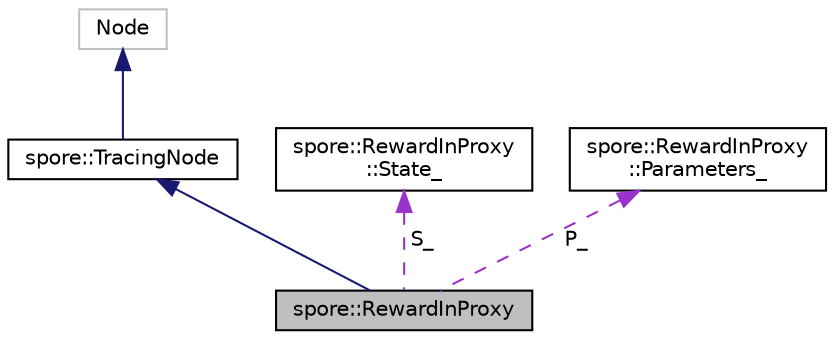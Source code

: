 digraph "spore::RewardInProxy"
{
  edge [fontname="Helvetica",fontsize="10",labelfontname="Helvetica",labelfontsize="10"];
  node [fontname="Helvetica",fontsize="10",shape=record];
  Node3 [label="spore::RewardInProxy",height=0.2,width=0.4,color="black", fillcolor="grey75", style="filled", fontcolor="black"];
  Node4 -> Node3 [dir="back",color="midnightblue",fontsize="10",style="solid",fontname="Helvetica"];
  Node4 [label="spore::TracingNode",height=0.2,width=0.4,color="black", fillcolor="white", style="filled",URL="$classspore_1_1TracingNode.html",tooltip="Base class to all nodes that record traces. "];
  Node5 -> Node4 [dir="back",color="midnightblue",fontsize="10",style="solid",fontname="Helvetica"];
  Node5 [label="Node",height=0.2,width=0.4,color="grey75", fillcolor="white", style="filled"];
  Node6 -> Node3 [dir="back",color="darkorchid3",fontsize="10",style="dashed",label=" S_" ,fontname="Helvetica"];
  Node6 [label="spore::RewardInProxy\l::State_",height=0.2,width=0.4,color="black", fillcolor="white", style="filled",URL="$structspore_1_1RewardInProxy_1_1State__.html",tooltip="Class holding state variables of the proxy. "];
  Node7 -> Node3 [dir="back",color="darkorchid3",fontsize="10",style="dashed",label=" P_" ,fontname="Helvetica"];
  Node7 [label="spore::RewardInProxy\l::Parameters_",height=0.2,width=0.4,color="black", fillcolor="white", style="filled",URL="$structspore_1_1RewardInProxy_1_1Parameters__.html",tooltip="Class holding parameter variables of the proxy. "];
}
